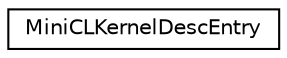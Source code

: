 digraph "Graphical Class Hierarchy"
{
  edge [fontname="Helvetica",fontsize="10",labelfontname="Helvetica",labelfontsize="10"];
  node [fontname="Helvetica",fontsize="10",shape=record];
  rankdir="LR";
  Node1 [label="MiniCLKernelDescEntry",height=0.2,width=0.4,color="black", fillcolor="white", style="filled",URL="$struct_mini_c_l_kernel_desc_entry.html"];
}
